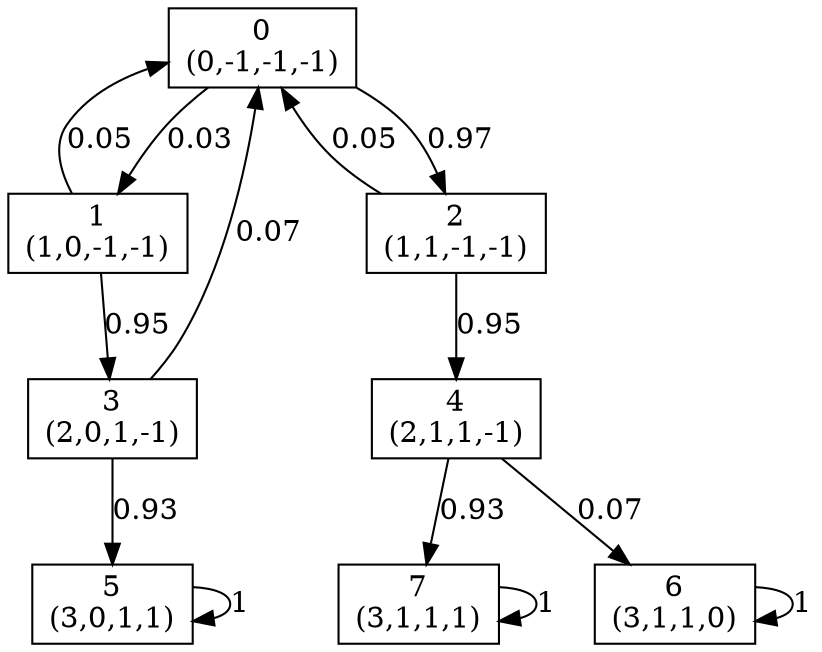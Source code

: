 digraph P {
node [shape=box];
0 -> 1 [ label="0.03" ];
0 -> 2 [ label="0.97" ];
1 -> 0 [ label="0.05" ];
1 -> 3 [ label="0.95" ];
2 -> 0 [ label="0.05" ];
2 -> 4 [ label="0.95" ];
3 -> 0 [ label="0.07" ];
3 -> 5 [ label="0.93" ];
4 -> 6 [ label="0.07" ];
4 -> 7 [ label="0.93" ];
5 -> 5 [ label="1" ];
6 -> 6 [ label="1" ];
7 -> 7 [ label="1" ];
0 [label="0\n(0,-1,-1,-1)"];
1 [label="1\n(1,0,-1,-1)"];
2 [label="2\n(1,1,-1,-1)"];
3 [label="3\n(2,0,1,-1)"];
4 [label="4\n(2,1,1,-1)"];
5 [label="5\n(3,0,1,1)"];
6 [label="6\n(3,1,1,0)"];
7 [label="7\n(3,1,1,1)"];
}

